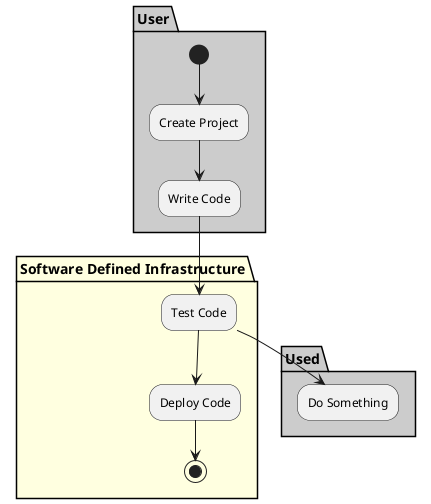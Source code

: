 @startuml

partition "Software Defined Infrastructure" {

}

partition User #cccccc {
  (*) --> "Create Project"
  --> "Write Code"
}

partition "Software Defined Infrastructure" #lightyellow {
  "Write Code" --> "Test Code"
  "Test Code" --> "Deploy Code"
  "Deploy Code" --> (*)
}

partition Used #cccccc {
  "Test Code" --> "Do Something"
}

@enduml
